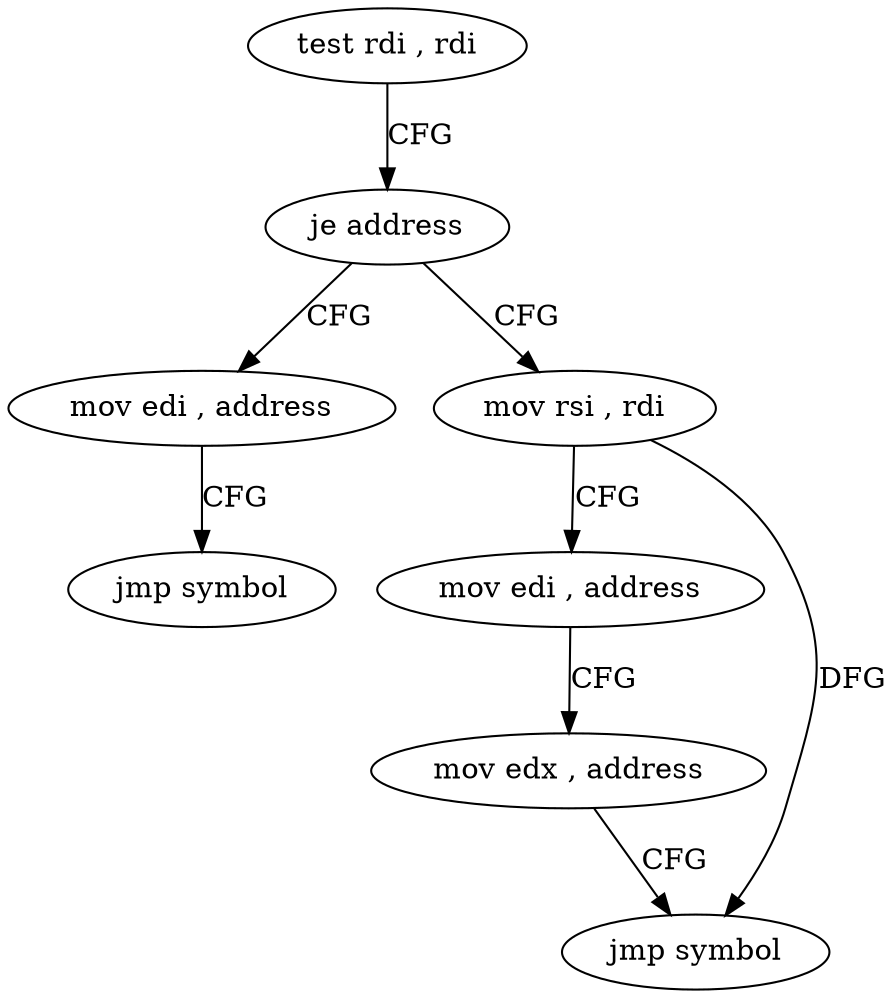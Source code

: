 digraph "func" {
"4268880" [label = "test rdi , rdi" ]
"4268883" [label = "je address" ]
"4268903" [label = "mov edi , address" ]
"4268885" [label = "mov rsi , rdi" ]
"4268908" [label = "jmp symbol" ]
"4268888" [label = "mov edi , address" ]
"4268893" [label = "mov edx , address" ]
"4268898" [label = "jmp symbol" ]
"4268880" -> "4268883" [ label = "CFG" ]
"4268883" -> "4268903" [ label = "CFG" ]
"4268883" -> "4268885" [ label = "CFG" ]
"4268903" -> "4268908" [ label = "CFG" ]
"4268885" -> "4268888" [ label = "CFG" ]
"4268885" -> "4268898" [ label = "DFG" ]
"4268888" -> "4268893" [ label = "CFG" ]
"4268893" -> "4268898" [ label = "CFG" ]
}
